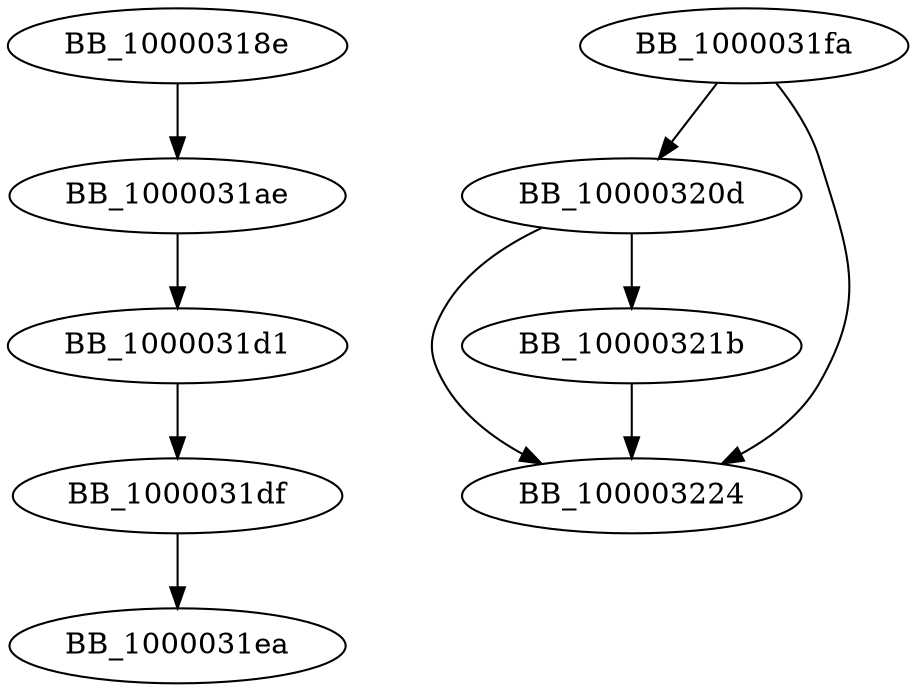 DiGraph __ZStplIcSt11char_traitsIcESaIcEESbIT_T0_T1_EPKS3_RKS6_{
BB_10000318e->BB_1000031ae
BB_1000031ae->BB_1000031d1
BB_1000031d1->BB_1000031df
BB_1000031df->BB_1000031ea
BB_1000031fa->BB_10000320d
BB_1000031fa->BB_100003224
BB_10000320d->BB_10000321b
BB_10000320d->BB_100003224
BB_10000321b->BB_100003224
}
